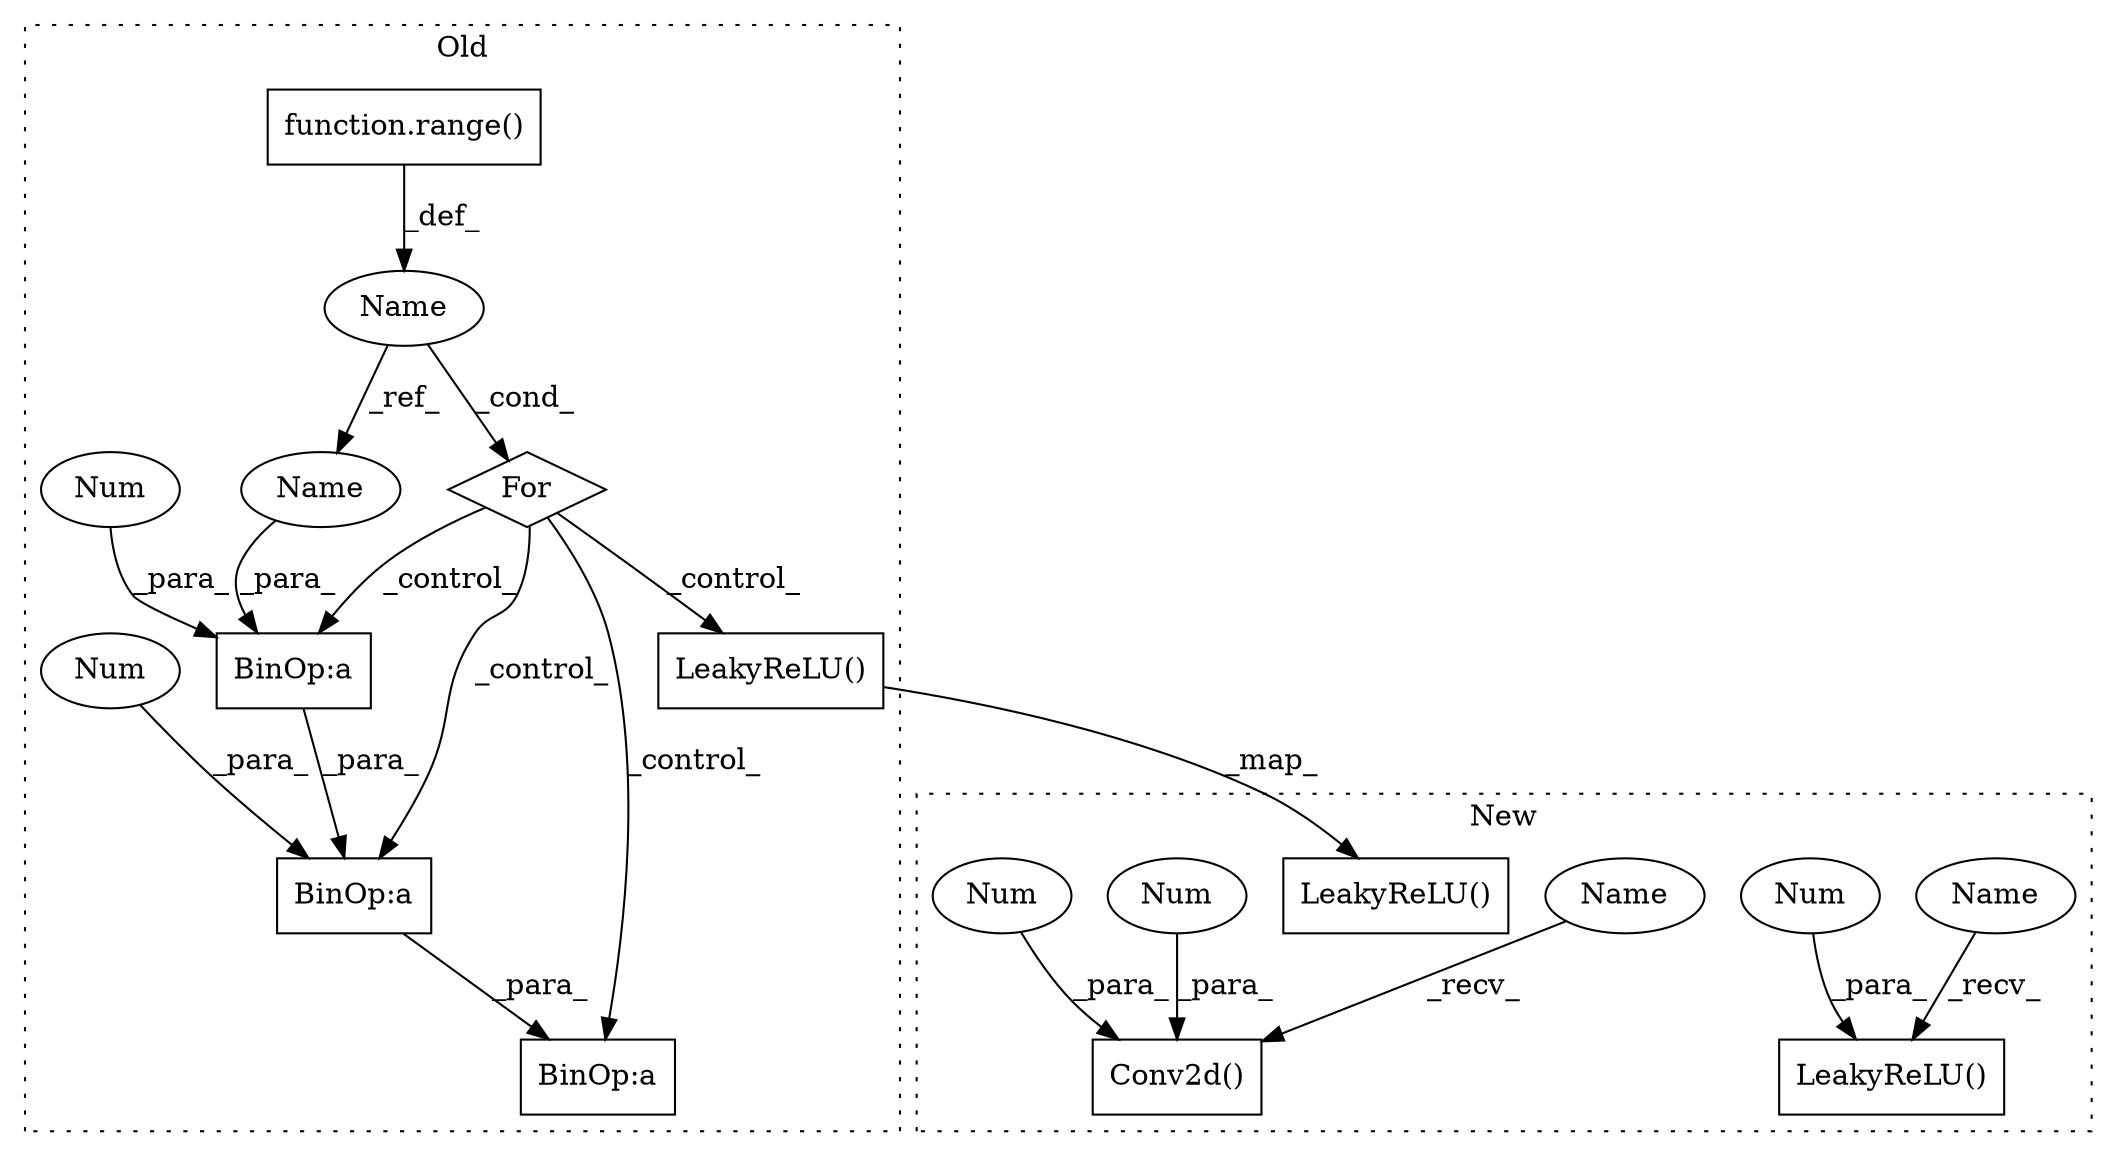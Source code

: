 digraph G {
subgraph cluster0 {
1 [label="function.range()" a="75" s="259,266" l="6,1" shape="box"];
4 [label="For" a="107" s="250,267" l="4,14" shape="diamond"];
8 [label="Name" a="87" s="254" l="1" shape="ellipse"];
9 [label="LeakyReLU()" a="75" s="442,458" l="13,1" shape="box"];
11 [label="BinOp:a" a="82" s="298" l="7" shape="box"];
12 [label="Num" a="76" s="305" l="1" shape="ellipse"];
13 [label="BinOp:a" a="82" s="292" l="4" shape="box"];
14 [label="BinOp:a" a="82" s="298" l="3" shape="box"];
15 [label="Num" a="76" s="297" l="1" shape="ellipse"];
18 [label="Name" a="87" s="301" l="1" shape="ellipse"];
label = "Old";
style="dotted";
}
subgraph cluster1 {
2 [label="LeakyReLU()" a="75" s="1204,1220" l="13,15" shape="box"];
3 [label="Num" a="76" s="1217" l="3" shape="ellipse"];
5 [label="Conv2d()" a="75" s="1145,1164" l="10,21" shape="box"];
6 [label="Num" a="76" s="1155" l="3" shape="ellipse"];
7 [label="Num" a="76" s="1160" l="4" shape="ellipse"];
10 [label="LeakyReLU()" a="75" s="479,495" l="13,15" shape="box"];
16 [label="Name" a="87" s="1204" l="2" shape="ellipse"];
17 [label="Name" a="87" s="1145" l="2" shape="ellipse"];
label = "New";
style="dotted";
}
1 -> 8 [label="_def_"];
3 -> 2 [label="_para_"];
4 -> 13 [label="_control_"];
4 -> 11 [label="_control_"];
4 -> 9 [label="_control_"];
4 -> 14 [label="_control_"];
6 -> 5 [label="_para_"];
7 -> 5 [label="_para_"];
8 -> 18 [label="_ref_"];
8 -> 4 [label="_cond_"];
9 -> 10 [label="_map_"];
11 -> 13 [label="_para_"];
12 -> 11 [label="_para_"];
14 -> 11 [label="_para_"];
15 -> 14 [label="_para_"];
16 -> 2 [label="_recv_"];
17 -> 5 [label="_recv_"];
18 -> 14 [label="_para_"];
}